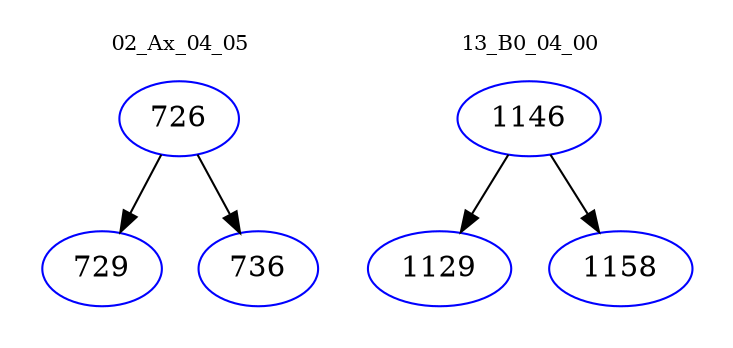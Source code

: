 digraph{
subgraph cluster_0 {
color = white
label = "02_Ax_04_05";
fontsize=10;
T0_726 [label="726", color="blue"]
T0_726 -> T0_729 [color="black"]
T0_729 [label="729", color="blue"]
T0_726 -> T0_736 [color="black"]
T0_736 [label="736", color="blue"]
}
subgraph cluster_1 {
color = white
label = "13_B0_04_00";
fontsize=10;
T1_1146 [label="1146", color="blue"]
T1_1146 -> T1_1129 [color="black"]
T1_1129 [label="1129", color="blue"]
T1_1146 -> T1_1158 [color="black"]
T1_1158 [label="1158", color="blue"]
}
}
